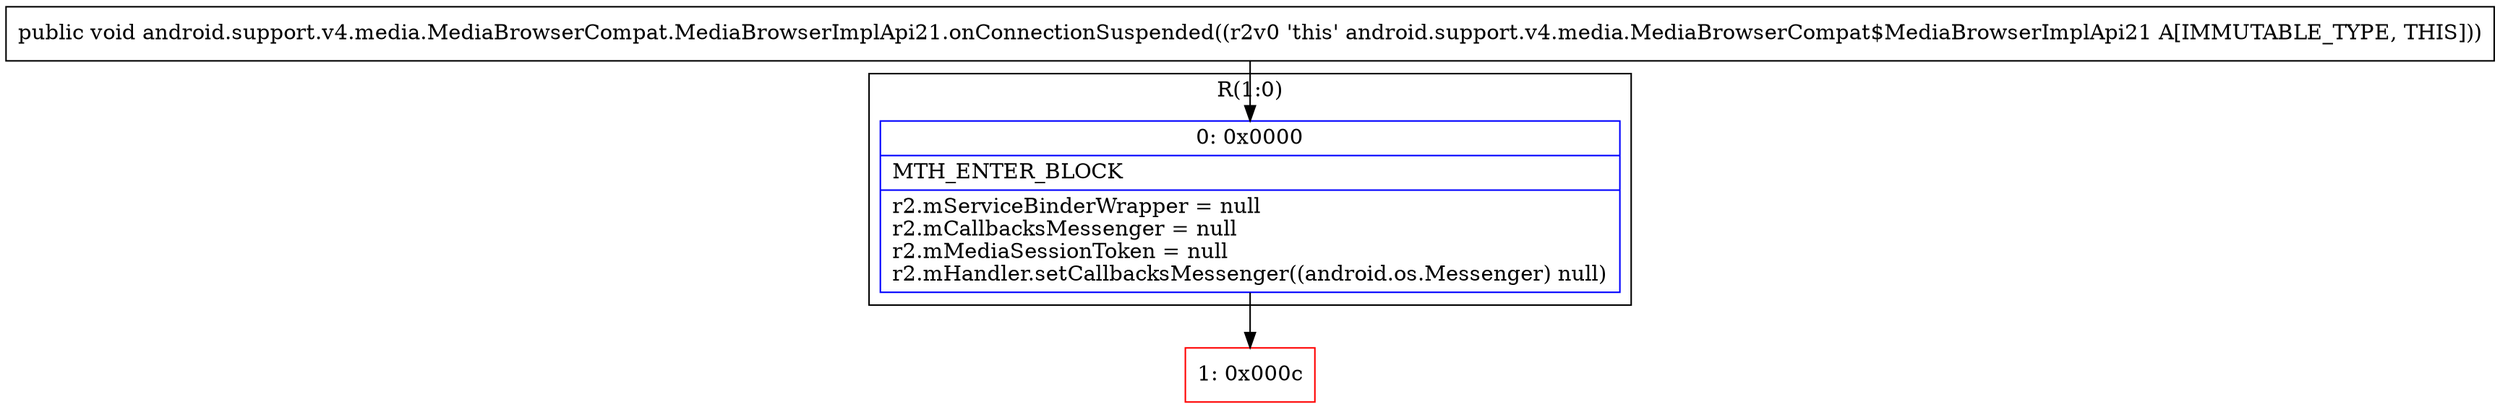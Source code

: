 digraph "CFG forandroid.support.v4.media.MediaBrowserCompat.MediaBrowserImplApi21.onConnectionSuspended()V" {
subgraph cluster_Region_442164249 {
label = "R(1:0)";
node [shape=record,color=blue];
Node_0 [shape=record,label="{0\:\ 0x0000|MTH_ENTER_BLOCK\l|r2.mServiceBinderWrapper = null\lr2.mCallbacksMessenger = null\lr2.mMediaSessionToken = null\lr2.mHandler.setCallbacksMessenger((android.os.Messenger) null)\l}"];
}
Node_1 [shape=record,color=red,label="{1\:\ 0x000c}"];
MethodNode[shape=record,label="{public void android.support.v4.media.MediaBrowserCompat.MediaBrowserImplApi21.onConnectionSuspended((r2v0 'this' android.support.v4.media.MediaBrowserCompat$MediaBrowserImplApi21 A[IMMUTABLE_TYPE, THIS])) }"];
MethodNode -> Node_0;
Node_0 -> Node_1;
}

